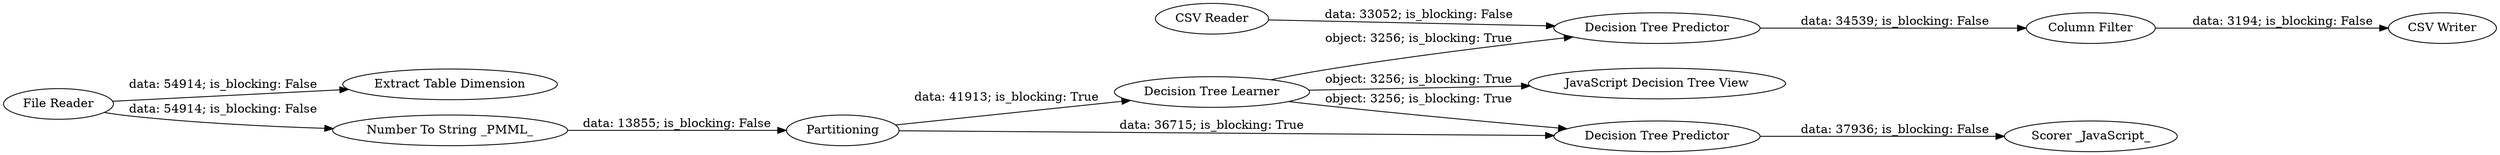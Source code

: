 digraph {
	"-8021535067243397014_20" [label="Scorer _JavaScript_"]
	"-8021535067243397014_16" [label="JavaScript Decision Tree View"]
	"-8021535067243397014_21" [label="File Reader"]
	"-8021535067243397014_25" [label="Extract Table Dimension"]
	"-8021535067243397014_33" [label="Decision Tree Predictor"]
	"-8021535067243397014_32" [label="Column Filter"]
	"-8021535067243397014_3" [label="Decision Tree Learner"]
	"-8021535067243397014_4" [label="Decision Tree Predictor"]
	"-8021535067243397014_31" [label="CSV Writer"]
	"-8021535067243397014_28" [label=Partitioning]
	"-8021535067243397014_26" [label="Number To String _PMML_"]
	"-8021535067243397014_27" [label="CSV Reader"]
	"-8021535067243397014_32" -> "-8021535067243397014_31" [label="data: 3194; is_blocking: False"]
	"-8021535067243397014_3" -> "-8021535067243397014_33" [label="object: 3256; is_blocking: True"]
	"-8021535067243397014_26" -> "-8021535067243397014_28" [label="data: 13855; is_blocking: False"]
	"-8021535067243397014_3" -> "-8021535067243397014_4" [label="object: 3256; is_blocking: True"]
	"-8021535067243397014_3" -> "-8021535067243397014_16" [label="object: 3256; is_blocking: True"]
	"-8021535067243397014_28" -> "-8021535067243397014_3" [label="data: 41913; is_blocking: True"]
	"-8021535067243397014_21" -> "-8021535067243397014_25" [label="data: 54914; is_blocking: False"]
	"-8021535067243397014_4" -> "-8021535067243397014_20" [label="data: 37936; is_blocking: False"]
	"-8021535067243397014_21" -> "-8021535067243397014_26" [label="data: 54914; is_blocking: False"]
	"-8021535067243397014_27" -> "-8021535067243397014_33" [label="data: 33052; is_blocking: False"]
	"-8021535067243397014_28" -> "-8021535067243397014_4" [label="data: 36715; is_blocking: True"]
	"-8021535067243397014_33" -> "-8021535067243397014_32" [label="data: 34539; is_blocking: False"]
	rankdir=LR
}
